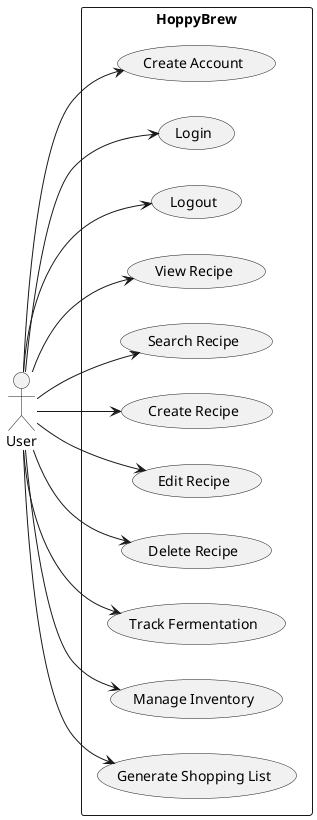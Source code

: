 @startuml

left to right direction
skinparam packageStyle rectangle

actor User as U
rectangle HoppyBrew {
  usecase "Create Account" as UC1
  usecase "Login" as UC2
  usecase "Logout" as UC3
  usecase "View Recipe" as UC4
  usecase "Search Recipe" as UC5
  usecase "Create Recipe" as UC6
  usecase "Edit Recipe" as UC7
  usecase "Delete Recipe" as UC8
  usecase "Track Fermentation" as UC9
  usecase "Manage Inventory" as UC10
  usecase "Generate Shopping List" as UC11
}

U --> UC1
U --> UC2
U --> UC3
U --> UC4
U --> UC5
U --> UC6
U --> UC7
U --> UC8
U --> UC9
U --> UC10
U --> UC11

@enduml
